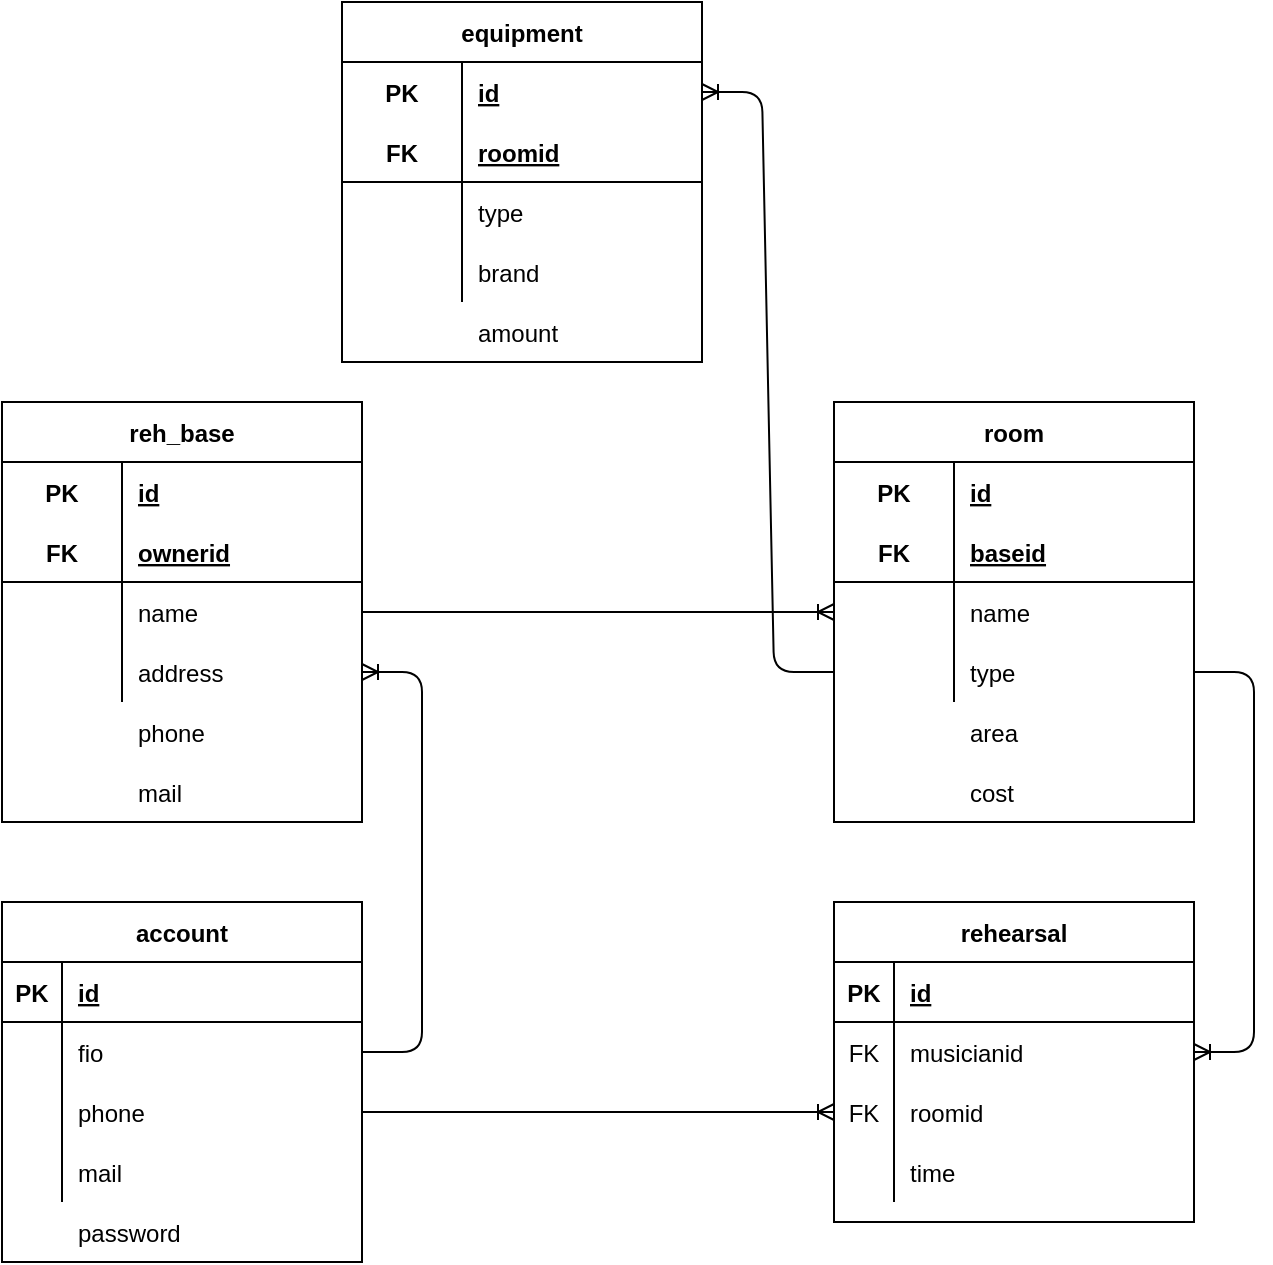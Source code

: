 <mxfile version="13.9.9" type="device"><diagram id="277ajwCtTylOTj7EIhnS" name="Страница 1"><mxGraphModel dx="768" dy="482" grid="1" gridSize="10" guides="1" tooltips="1" connect="1" arrows="1" fold="1" page="1" pageScale="1" pageWidth="827" pageHeight="1169" math="0" shadow="0"><root><mxCell id="0"/><mxCell id="1" parent="0"/><mxCell id="ruffpoMnnFMlXqaEPxy6-14" value="reh_base" style="shape=table;startSize=30;container=1;collapsible=1;childLayout=tableLayout;fixedRows=1;rowLines=0;fontStyle=1;align=center;resizeLast=1;" parent="1" vertex="1"><mxGeometry x="100" y="210" width="180" height="210" as="geometry"/></mxCell><mxCell id="ruffpoMnnFMlXqaEPxy6-15" value="" style="shape=partialRectangle;collapsible=0;dropTarget=0;pointerEvents=0;fillColor=none;top=0;left=0;bottom=0;right=0;points=[[0,0.5],[1,0.5]];portConstraint=eastwest;" parent="ruffpoMnnFMlXqaEPxy6-14" vertex="1"><mxGeometry y="30" width="180" height="30" as="geometry"/></mxCell><mxCell id="ruffpoMnnFMlXqaEPxy6-16" value="PK" style="shape=partialRectangle;connectable=0;fillColor=none;top=0;left=0;bottom=0;right=0;fontStyle=1;overflow=hidden;" parent="ruffpoMnnFMlXqaEPxy6-15" vertex="1"><mxGeometry width="60" height="30" as="geometry"/></mxCell><mxCell id="ruffpoMnnFMlXqaEPxy6-17" value="id" style="shape=partialRectangle;connectable=0;fillColor=none;top=0;left=0;bottom=0;right=0;align=left;spacingLeft=6;fontStyle=5;overflow=hidden;" parent="ruffpoMnnFMlXqaEPxy6-15" vertex="1"><mxGeometry x="60" width="120" height="30" as="geometry"/></mxCell><mxCell id="ruffpoMnnFMlXqaEPxy6-18" value="" style="shape=partialRectangle;collapsible=0;dropTarget=0;pointerEvents=0;fillColor=none;top=0;left=0;bottom=1;right=0;points=[[0,0.5],[1,0.5]];portConstraint=eastwest;" parent="ruffpoMnnFMlXqaEPxy6-14" vertex="1"><mxGeometry y="60" width="180" height="30" as="geometry"/></mxCell><mxCell id="ruffpoMnnFMlXqaEPxy6-19" value="FK" style="shape=partialRectangle;connectable=0;fillColor=none;top=0;left=0;bottom=0;right=0;fontStyle=1;overflow=hidden;" parent="ruffpoMnnFMlXqaEPxy6-18" vertex="1"><mxGeometry width="60" height="30" as="geometry"/></mxCell><mxCell id="ruffpoMnnFMlXqaEPxy6-20" value="ownerid" style="shape=partialRectangle;connectable=0;fillColor=none;top=0;left=0;bottom=0;right=0;align=left;spacingLeft=6;fontStyle=5;overflow=hidden;" parent="ruffpoMnnFMlXqaEPxy6-18" vertex="1"><mxGeometry x="60" width="120" height="30" as="geometry"/></mxCell><mxCell id="ruffpoMnnFMlXqaEPxy6-21" value="" style="shape=partialRectangle;collapsible=0;dropTarget=0;pointerEvents=0;fillColor=none;top=0;left=0;bottom=0;right=0;points=[[0,0.5],[1,0.5]];portConstraint=eastwest;" parent="ruffpoMnnFMlXqaEPxy6-14" vertex="1"><mxGeometry y="90" width="180" height="30" as="geometry"/></mxCell><mxCell id="ruffpoMnnFMlXqaEPxy6-22" value="" style="shape=partialRectangle;connectable=0;fillColor=none;top=0;left=0;bottom=0;right=0;editable=1;overflow=hidden;" parent="ruffpoMnnFMlXqaEPxy6-21" vertex="1"><mxGeometry width="60" height="30" as="geometry"/></mxCell><mxCell id="ruffpoMnnFMlXqaEPxy6-23" value="name" style="shape=partialRectangle;connectable=0;fillColor=none;top=0;left=0;bottom=0;right=0;align=left;spacingLeft=6;overflow=hidden;" parent="ruffpoMnnFMlXqaEPxy6-21" vertex="1"><mxGeometry x="60" width="120" height="30" as="geometry"/></mxCell><mxCell id="ruffpoMnnFMlXqaEPxy6-24" value="" style="shape=partialRectangle;collapsible=0;dropTarget=0;pointerEvents=0;fillColor=none;top=0;left=0;bottom=0;right=0;points=[[0,0.5],[1,0.5]];portConstraint=eastwest;" parent="ruffpoMnnFMlXqaEPxy6-14" vertex="1"><mxGeometry y="120" width="180" height="30" as="geometry"/></mxCell><mxCell id="ruffpoMnnFMlXqaEPxy6-25" value="" style="shape=partialRectangle;connectable=0;fillColor=none;top=0;left=0;bottom=0;right=0;editable=1;overflow=hidden;" parent="ruffpoMnnFMlXqaEPxy6-24" vertex="1"><mxGeometry width="60" height="30" as="geometry"/></mxCell><mxCell id="ruffpoMnnFMlXqaEPxy6-26" value="address" style="shape=partialRectangle;connectable=0;fillColor=none;top=0;left=0;bottom=0;right=0;align=left;spacingLeft=6;overflow=hidden;" parent="ruffpoMnnFMlXqaEPxy6-24" vertex="1"><mxGeometry x="60" width="120" height="30" as="geometry"/></mxCell><mxCell id="ruffpoMnnFMlXqaEPxy6-27" value="phone" style="shape=partialRectangle;connectable=0;fillColor=none;top=0;left=0;bottom=0;right=0;align=left;spacingLeft=6;overflow=hidden;" parent="1" vertex="1"><mxGeometry x="160" y="360" width="120" height="30" as="geometry"/></mxCell><mxCell id="ruffpoMnnFMlXqaEPxy6-28" value="mail" style="shape=partialRectangle;connectable=0;fillColor=none;top=0;left=0;bottom=0;right=0;align=left;spacingLeft=6;overflow=hidden;" parent="1" vertex="1"><mxGeometry x="160" y="390" width="120" height="30" as="geometry"/></mxCell><mxCell id="ruffpoMnnFMlXqaEPxy6-29" value="room" style="shape=table;startSize=30;container=1;collapsible=1;childLayout=tableLayout;fixedRows=1;rowLines=0;fontStyle=1;align=center;resizeLast=1;" parent="1" vertex="1"><mxGeometry x="516" y="210" width="180" height="210" as="geometry"/></mxCell><mxCell id="ruffpoMnnFMlXqaEPxy6-30" value="" style="shape=partialRectangle;collapsible=0;dropTarget=0;pointerEvents=0;fillColor=none;top=0;left=0;bottom=0;right=0;points=[[0,0.5],[1,0.5]];portConstraint=eastwest;" parent="ruffpoMnnFMlXqaEPxy6-29" vertex="1"><mxGeometry y="30" width="180" height="30" as="geometry"/></mxCell><mxCell id="ruffpoMnnFMlXqaEPxy6-31" value="PK" style="shape=partialRectangle;connectable=0;fillColor=none;top=0;left=0;bottom=0;right=0;fontStyle=1;overflow=hidden;" parent="ruffpoMnnFMlXqaEPxy6-30" vertex="1"><mxGeometry width="60" height="30" as="geometry"/></mxCell><mxCell id="ruffpoMnnFMlXqaEPxy6-32" value="id" style="shape=partialRectangle;connectable=0;fillColor=none;top=0;left=0;bottom=0;right=0;align=left;spacingLeft=6;fontStyle=5;overflow=hidden;" parent="ruffpoMnnFMlXqaEPxy6-30" vertex="1"><mxGeometry x="60" width="120" height="30" as="geometry"/></mxCell><mxCell id="ruffpoMnnFMlXqaEPxy6-33" value="" style="shape=partialRectangle;collapsible=0;dropTarget=0;pointerEvents=0;fillColor=none;top=0;left=0;bottom=1;right=0;points=[[0,0.5],[1,0.5]];portConstraint=eastwest;" parent="ruffpoMnnFMlXqaEPxy6-29" vertex="1"><mxGeometry y="60" width="180" height="30" as="geometry"/></mxCell><mxCell id="ruffpoMnnFMlXqaEPxy6-34" value="FK" style="shape=partialRectangle;connectable=0;fillColor=none;top=0;left=0;bottom=0;right=0;fontStyle=1;overflow=hidden;" parent="ruffpoMnnFMlXqaEPxy6-33" vertex="1"><mxGeometry width="60" height="30" as="geometry"/></mxCell><mxCell id="ruffpoMnnFMlXqaEPxy6-35" value="baseid" style="shape=partialRectangle;connectable=0;fillColor=none;top=0;left=0;bottom=0;right=0;align=left;spacingLeft=6;fontStyle=5;overflow=hidden;" parent="ruffpoMnnFMlXqaEPxy6-33" vertex="1"><mxGeometry x="60" width="120" height="30" as="geometry"/></mxCell><mxCell id="ruffpoMnnFMlXqaEPxy6-36" value="" style="shape=partialRectangle;collapsible=0;dropTarget=0;pointerEvents=0;fillColor=none;top=0;left=0;bottom=0;right=0;points=[[0,0.5],[1,0.5]];portConstraint=eastwest;" parent="ruffpoMnnFMlXqaEPxy6-29" vertex="1"><mxGeometry y="90" width="180" height="30" as="geometry"/></mxCell><mxCell id="ruffpoMnnFMlXqaEPxy6-37" value="" style="shape=partialRectangle;connectable=0;fillColor=none;top=0;left=0;bottom=0;right=0;editable=1;overflow=hidden;" parent="ruffpoMnnFMlXqaEPxy6-36" vertex="1"><mxGeometry width="60" height="30" as="geometry"/></mxCell><mxCell id="ruffpoMnnFMlXqaEPxy6-38" value="name" style="shape=partialRectangle;connectable=0;fillColor=none;top=0;left=0;bottom=0;right=0;align=left;spacingLeft=6;overflow=hidden;" parent="ruffpoMnnFMlXqaEPxy6-36" vertex="1"><mxGeometry x="60" width="120" height="30" as="geometry"/></mxCell><mxCell id="ruffpoMnnFMlXqaEPxy6-39" value="" style="shape=partialRectangle;collapsible=0;dropTarget=0;pointerEvents=0;fillColor=none;top=0;left=0;bottom=0;right=0;points=[[0,0.5],[1,0.5]];portConstraint=eastwest;" parent="ruffpoMnnFMlXqaEPxy6-29" vertex="1"><mxGeometry y="120" width="180" height="30" as="geometry"/></mxCell><mxCell id="ruffpoMnnFMlXqaEPxy6-40" value="" style="shape=partialRectangle;connectable=0;fillColor=none;top=0;left=0;bottom=0;right=0;editable=1;overflow=hidden;" parent="ruffpoMnnFMlXqaEPxy6-39" vertex="1"><mxGeometry width="60" height="30" as="geometry"/></mxCell><mxCell id="ruffpoMnnFMlXqaEPxy6-41" value="type" style="shape=partialRectangle;connectable=0;fillColor=none;top=0;left=0;bottom=0;right=0;align=left;spacingLeft=6;overflow=hidden;" parent="ruffpoMnnFMlXqaEPxy6-39" vertex="1"><mxGeometry x="60" width="120" height="30" as="geometry"/></mxCell><mxCell id="ruffpoMnnFMlXqaEPxy6-42" value="area" style="shape=partialRectangle;connectable=0;fillColor=none;top=0;left=0;bottom=0;right=0;align=left;spacingLeft=6;overflow=hidden;" parent="1" vertex="1"><mxGeometry x="576" y="360" width="120" height="30" as="geometry"/></mxCell><mxCell id="ruffpoMnnFMlXqaEPxy6-43" value="cost" style="shape=partialRectangle;connectable=0;fillColor=none;top=0;left=0;bottom=0;right=0;align=left;spacingLeft=6;overflow=hidden;" parent="1" vertex="1"><mxGeometry x="576" y="390" width="120" height="30" as="geometry"/></mxCell><mxCell id="ruffpoMnnFMlXqaEPxy6-57" value="rehearsal" style="shape=table;startSize=30;container=1;collapsible=1;childLayout=tableLayout;fixedRows=1;rowLines=0;fontStyle=1;align=center;resizeLast=1;" parent="1" vertex="1"><mxGeometry x="516" y="460" width="180" height="160" as="geometry"/></mxCell><mxCell id="ruffpoMnnFMlXqaEPxy6-58" value="" style="shape=partialRectangle;collapsible=0;dropTarget=0;pointerEvents=0;fillColor=none;top=0;left=0;bottom=1;right=0;points=[[0,0.5],[1,0.5]];portConstraint=eastwest;" parent="ruffpoMnnFMlXqaEPxy6-57" vertex="1"><mxGeometry y="30" width="180" height="30" as="geometry"/></mxCell><mxCell id="ruffpoMnnFMlXqaEPxy6-59" value="PK" style="shape=partialRectangle;connectable=0;fillColor=none;top=0;left=0;bottom=0;right=0;fontStyle=1;overflow=hidden;" parent="ruffpoMnnFMlXqaEPxy6-58" vertex="1"><mxGeometry width="30" height="30" as="geometry"/></mxCell><mxCell id="ruffpoMnnFMlXqaEPxy6-60" value="id" style="shape=partialRectangle;connectable=0;fillColor=none;top=0;left=0;bottom=0;right=0;align=left;spacingLeft=6;fontStyle=5;overflow=hidden;" parent="ruffpoMnnFMlXqaEPxy6-58" vertex="1"><mxGeometry x="30" width="150" height="30" as="geometry"/></mxCell><mxCell id="ruffpoMnnFMlXqaEPxy6-61" value="" style="shape=partialRectangle;collapsible=0;dropTarget=0;pointerEvents=0;fillColor=none;top=0;left=0;bottom=0;right=0;points=[[0,0.5],[1,0.5]];portConstraint=eastwest;" parent="ruffpoMnnFMlXqaEPxy6-57" vertex="1"><mxGeometry y="60" width="180" height="30" as="geometry"/></mxCell><mxCell id="ruffpoMnnFMlXqaEPxy6-62" value="FK" style="shape=partialRectangle;connectable=0;fillColor=none;top=0;left=0;bottom=0;right=0;editable=1;overflow=hidden;" parent="ruffpoMnnFMlXqaEPxy6-61" vertex="1"><mxGeometry width="30" height="30" as="geometry"/></mxCell><mxCell id="ruffpoMnnFMlXqaEPxy6-63" value="musicianid" style="shape=partialRectangle;connectable=0;fillColor=none;top=0;left=0;bottom=0;right=0;align=left;spacingLeft=6;overflow=hidden;" parent="ruffpoMnnFMlXqaEPxy6-61" vertex="1"><mxGeometry x="30" width="150" height="30" as="geometry"/></mxCell><mxCell id="ruffpoMnnFMlXqaEPxy6-64" value="" style="shape=partialRectangle;collapsible=0;dropTarget=0;pointerEvents=0;fillColor=none;top=0;left=0;bottom=0;right=0;points=[[0,0.5],[1,0.5]];portConstraint=eastwest;" parent="ruffpoMnnFMlXqaEPxy6-57" vertex="1"><mxGeometry y="90" width="180" height="30" as="geometry"/></mxCell><mxCell id="ruffpoMnnFMlXqaEPxy6-65" value="FK" style="shape=partialRectangle;connectable=0;fillColor=none;top=0;left=0;bottom=0;right=0;editable=1;overflow=hidden;" parent="ruffpoMnnFMlXqaEPxy6-64" vertex="1"><mxGeometry width="30" height="30" as="geometry"/></mxCell><mxCell id="ruffpoMnnFMlXqaEPxy6-66" value="roomid" style="shape=partialRectangle;connectable=0;fillColor=none;top=0;left=0;bottom=0;right=0;align=left;spacingLeft=6;overflow=hidden;" parent="ruffpoMnnFMlXqaEPxy6-64" vertex="1"><mxGeometry x="30" width="150" height="30" as="geometry"/></mxCell><mxCell id="ruffpoMnnFMlXqaEPxy6-67" value="" style="shape=partialRectangle;collapsible=0;dropTarget=0;pointerEvents=0;fillColor=none;top=0;left=0;bottom=0;right=0;points=[[0,0.5],[1,0.5]];portConstraint=eastwest;" parent="ruffpoMnnFMlXqaEPxy6-57" vertex="1"><mxGeometry y="120" width="180" height="30" as="geometry"/></mxCell><mxCell id="ruffpoMnnFMlXqaEPxy6-68" value="" style="shape=partialRectangle;connectable=0;fillColor=none;top=0;left=0;bottom=0;right=0;editable=1;overflow=hidden;" parent="ruffpoMnnFMlXqaEPxy6-67" vertex="1"><mxGeometry width="30" height="30" as="geometry"/></mxCell><mxCell id="ruffpoMnnFMlXqaEPxy6-69" value="time" style="shape=partialRectangle;connectable=0;fillColor=none;top=0;left=0;bottom=0;right=0;align=left;spacingLeft=6;overflow=hidden;" parent="ruffpoMnnFMlXqaEPxy6-67" vertex="1"><mxGeometry x="30" width="150" height="30" as="geometry"/></mxCell><mxCell id="ruffpoMnnFMlXqaEPxy6-70" value="account" style="shape=table;startSize=30;container=1;collapsible=1;childLayout=tableLayout;fixedRows=1;rowLines=0;fontStyle=1;align=center;resizeLast=1;" parent="1" vertex="1"><mxGeometry x="100" y="460" width="180" height="180" as="geometry"/></mxCell><mxCell id="ruffpoMnnFMlXqaEPxy6-71" value="" style="shape=partialRectangle;collapsible=0;dropTarget=0;pointerEvents=0;fillColor=none;top=0;left=0;bottom=1;right=0;points=[[0,0.5],[1,0.5]];portConstraint=eastwest;" parent="ruffpoMnnFMlXqaEPxy6-70" vertex="1"><mxGeometry y="30" width="180" height="30" as="geometry"/></mxCell><mxCell id="ruffpoMnnFMlXqaEPxy6-72" value="PK" style="shape=partialRectangle;connectable=0;fillColor=none;top=0;left=0;bottom=0;right=0;fontStyle=1;overflow=hidden;" parent="ruffpoMnnFMlXqaEPxy6-71" vertex="1"><mxGeometry width="30" height="30" as="geometry"/></mxCell><mxCell id="ruffpoMnnFMlXqaEPxy6-73" value="id" style="shape=partialRectangle;connectable=0;fillColor=none;top=0;left=0;bottom=0;right=0;align=left;spacingLeft=6;fontStyle=5;overflow=hidden;" parent="ruffpoMnnFMlXqaEPxy6-71" vertex="1"><mxGeometry x="30" width="150" height="30" as="geometry"/></mxCell><mxCell id="ruffpoMnnFMlXqaEPxy6-74" value="" style="shape=partialRectangle;collapsible=0;dropTarget=0;pointerEvents=0;fillColor=none;top=0;left=0;bottom=0;right=0;points=[[0,0.5],[1,0.5]];portConstraint=eastwest;" parent="ruffpoMnnFMlXqaEPxy6-70" vertex="1"><mxGeometry y="60" width="180" height="30" as="geometry"/></mxCell><mxCell id="ruffpoMnnFMlXqaEPxy6-75" value="" style="shape=partialRectangle;connectable=0;fillColor=none;top=0;left=0;bottom=0;right=0;editable=1;overflow=hidden;" parent="ruffpoMnnFMlXqaEPxy6-74" vertex="1"><mxGeometry width="30" height="30" as="geometry"/></mxCell><mxCell id="ruffpoMnnFMlXqaEPxy6-76" value="fio" style="shape=partialRectangle;connectable=0;fillColor=none;top=0;left=0;bottom=0;right=0;align=left;spacingLeft=6;overflow=hidden;" parent="ruffpoMnnFMlXqaEPxy6-74" vertex="1"><mxGeometry x="30" width="150" height="30" as="geometry"/></mxCell><mxCell id="ruffpoMnnFMlXqaEPxy6-77" value="" style="shape=partialRectangle;collapsible=0;dropTarget=0;pointerEvents=0;fillColor=none;top=0;left=0;bottom=0;right=0;points=[[0,0.5],[1,0.5]];portConstraint=eastwest;" parent="ruffpoMnnFMlXqaEPxy6-70" vertex="1"><mxGeometry y="90" width="180" height="30" as="geometry"/></mxCell><mxCell id="ruffpoMnnFMlXqaEPxy6-78" value="" style="shape=partialRectangle;connectable=0;fillColor=none;top=0;left=0;bottom=0;right=0;editable=1;overflow=hidden;" parent="ruffpoMnnFMlXqaEPxy6-77" vertex="1"><mxGeometry width="30" height="30" as="geometry"/></mxCell><mxCell id="ruffpoMnnFMlXqaEPxy6-79" value="phone" style="shape=partialRectangle;connectable=0;fillColor=none;top=0;left=0;bottom=0;right=0;align=left;spacingLeft=6;overflow=hidden;" parent="ruffpoMnnFMlXqaEPxy6-77" vertex="1"><mxGeometry x="30" width="150" height="30" as="geometry"/></mxCell><mxCell id="ruffpoMnnFMlXqaEPxy6-80" value="" style="shape=partialRectangle;collapsible=0;dropTarget=0;pointerEvents=0;fillColor=none;top=0;left=0;bottom=0;right=0;points=[[0,0.5],[1,0.5]];portConstraint=eastwest;" parent="ruffpoMnnFMlXqaEPxy6-70" vertex="1"><mxGeometry y="120" width="180" height="30" as="geometry"/></mxCell><mxCell id="ruffpoMnnFMlXqaEPxy6-81" value="" style="shape=partialRectangle;connectable=0;fillColor=none;top=0;left=0;bottom=0;right=0;editable=1;overflow=hidden;" parent="ruffpoMnnFMlXqaEPxy6-80" vertex="1"><mxGeometry width="30" height="30" as="geometry"/></mxCell><mxCell id="ruffpoMnnFMlXqaEPxy6-82" value="mail" style="shape=partialRectangle;connectable=0;fillColor=none;top=0;left=0;bottom=0;right=0;align=left;spacingLeft=6;overflow=hidden;" parent="ruffpoMnnFMlXqaEPxy6-80" vertex="1"><mxGeometry x="30" width="150" height="30" as="geometry"/></mxCell><mxCell id="ruffpoMnnFMlXqaEPxy6-83" value="" style="edgeStyle=entityRelationEdgeStyle;fontSize=12;html=1;endArrow=ERoneToMany;exitX=1;exitY=0.5;exitDx=0;exitDy=0;entryX=1;entryY=0.5;entryDx=0;entryDy=0;" parent="1" source="ruffpoMnnFMlXqaEPxy6-74" target="ruffpoMnnFMlXqaEPxy6-24" edge="1"><mxGeometry width="100" height="100" relative="1" as="geometry"><mxPoint x="346" y="530" as="sourcePoint"/><mxPoint x="446" y="430" as="targetPoint"/></mxGeometry></mxCell><mxCell id="ruffpoMnnFMlXqaEPxy6-84" value="" style="edgeStyle=entityRelationEdgeStyle;fontSize=12;html=1;endArrow=ERoneToMany;exitX=1;exitY=0.5;exitDx=0;exitDy=0;entryX=0;entryY=0.5;entryDx=0;entryDy=0;" parent="1" source="ruffpoMnnFMlXqaEPxy6-21" target="ruffpoMnnFMlXqaEPxy6-36" edge="1"><mxGeometry width="100" height="100" relative="1" as="geometry"><mxPoint x="346" y="530" as="sourcePoint"/><mxPoint x="446" y="430" as="targetPoint"/></mxGeometry></mxCell><mxCell id="ruffpoMnnFMlXqaEPxy6-85" value="" style="edgeStyle=entityRelationEdgeStyle;fontSize=12;html=1;endArrow=ERoneToMany;exitX=1;exitY=0.5;exitDx=0;exitDy=0;entryX=1;entryY=0.5;entryDx=0;entryDy=0;" parent="1" source="ruffpoMnnFMlXqaEPxy6-39" target="ruffpoMnnFMlXqaEPxy6-61" edge="1"><mxGeometry width="100" height="100" relative="1" as="geometry"><mxPoint x="346" y="530" as="sourcePoint"/><mxPoint x="446" y="430" as="targetPoint"/></mxGeometry></mxCell><mxCell id="ruffpoMnnFMlXqaEPxy6-86" value="" style="edgeStyle=entityRelationEdgeStyle;fontSize=12;html=1;endArrow=ERoneToMany;exitX=1;exitY=0.5;exitDx=0;exitDy=0;entryX=0;entryY=0.5;entryDx=0;entryDy=0;" parent="1" source="ruffpoMnnFMlXqaEPxy6-77" target="ruffpoMnnFMlXqaEPxy6-64" edge="1"><mxGeometry width="100" height="100" relative="1" as="geometry"><mxPoint x="346" y="410" as="sourcePoint"/><mxPoint x="446" y="310" as="targetPoint"/></mxGeometry></mxCell><mxCell id="WSHAr1MxznViyoDy1S-v-1" value="password" style="shape=partialRectangle;connectable=0;fillColor=none;top=0;left=0;bottom=0;right=0;align=left;spacingLeft=6;overflow=hidden;" parent="1" vertex="1"><mxGeometry x="130" y="610" width="150" height="30" as="geometry"/></mxCell><mxCell id="WSHAr1MxznViyoDy1S-v-15" value="equipment" style="shape=table;startSize=30;container=1;collapsible=1;childLayout=tableLayout;fixedRows=1;rowLines=0;fontStyle=1;align=center;resizeLast=1;" parent="1" vertex="1"><mxGeometry x="270" y="10" width="180" height="180" as="geometry"/></mxCell><mxCell id="WSHAr1MxznViyoDy1S-v-16" value="" style="shape=partialRectangle;collapsible=0;dropTarget=0;pointerEvents=0;fillColor=none;top=0;left=0;bottom=0;right=0;points=[[0,0.5],[1,0.5]];portConstraint=eastwest;" parent="WSHAr1MxznViyoDy1S-v-15" vertex="1"><mxGeometry y="30" width="180" height="30" as="geometry"/></mxCell><mxCell id="WSHAr1MxznViyoDy1S-v-17" value="PK" style="shape=partialRectangle;connectable=0;fillColor=none;top=0;left=0;bottom=0;right=0;fontStyle=1;overflow=hidden;" parent="WSHAr1MxznViyoDy1S-v-16" vertex="1"><mxGeometry width="60" height="30" as="geometry"/></mxCell><mxCell id="WSHAr1MxznViyoDy1S-v-18" value="id" style="shape=partialRectangle;connectable=0;fillColor=none;top=0;left=0;bottom=0;right=0;align=left;spacingLeft=6;fontStyle=5;overflow=hidden;" parent="WSHAr1MxznViyoDy1S-v-16" vertex="1"><mxGeometry x="60" width="120" height="30" as="geometry"/></mxCell><mxCell id="WSHAr1MxznViyoDy1S-v-19" value="" style="shape=partialRectangle;collapsible=0;dropTarget=0;pointerEvents=0;fillColor=none;top=0;left=0;bottom=1;right=0;points=[[0,0.5],[1,0.5]];portConstraint=eastwest;" parent="WSHAr1MxznViyoDy1S-v-15" vertex="1"><mxGeometry y="60" width="180" height="30" as="geometry"/></mxCell><mxCell id="WSHAr1MxznViyoDy1S-v-20" value="FK" style="shape=partialRectangle;connectable=0;fillColor=none;top=0;left=0;bottom=0;right=0;fontStyle=1;overflow=hidden;" parent="WSHAr1MxznViyoDy1S-v-19" vertex="1"><mxGeometry width="60" height="30" as="geometry"/></mxCell><mxCell id="WSHAr1MxznViyoDy1S-v-21" value="roomid" style="shape=partialRectangle;connectable=0;fillColor=none;top=0;left=0;bottom=0;right=0;align=left;spacingLeft=6;fontStyle=5;overflow=hidden;" parent="WSHAr1MxznViyoDy1S-v-19" vertex="1"><mxGeometry x="60" width="120" height="30" as="geometry"/></mxCell><mxCell id="WSHAr1MxznViyoDy1S-v-22" value="" style="shape=partialRectangle;collapsible=0;dropTarget=0;pointerEvents=0;fillColor=none;top=0;left=0;bottom=0;right=0;points=[[0,0.5],[1,0.5]];portConstraint=eastwest;" parent="WSHAr1MxznViyoDy1S-v-15" vertex="1"><mxGeometry y="90" width="180" height="30" as="geometry"/></mxCell><mxCell id="WSHAr1MxznViyoDy1S-v-23" value="" style="shape=partialRectangle;connectable=0;fillColor=none;top=0;left=0;bottom=0;right=0;editable=1;overflow=hidden;" parent="WSHAr1MxznViyoDy1S-v-22" vertex="1"><mxGeometry width="60" height="30" as="geometry"/></mxCell><mxCell id="WSHAr1MxznViyoDy1S-v-24" value="type" style="shape=partialRectangle;connectable=0;fillColor=none;top=0;left=0;bottom=0;right=0;align=left;spacingLeft=6;overflow=hidden;" parent="WSHAr1MxznViyoDy1S-v-22" vertex="1"><mxGeometry x="60" width="120" height="30" as="geometry"/></mxCell><mxCell id="WSHAr1MxznViyoDy1S-v-25" value="" style="shape=partialRectangle;collapsible=0;dropTarget=0;pointerEvents=0;fillColor=none;top=0;left=0;bottom=0;right=0;points=[[0,0.5],[1,0.5]];portConstraint=eastwest;" parent="WSHAr1MxznViyoDy1S-v-15" vertex="1"><mxGeometry y="120" width="180" height="30" as="geometry"/></mxCell><mxCell id="WSHAr1MxznViyoDy1S-v-26" value="" style="shape=partialRectangle;connectable=0;fillColor=none;top=0;left=0;bottom=0;right=0;editable=1;overflow=hidden;" parent="WSHAr1MxznViyoDy1S-v-25" vertex="1"><mxGeometry width="60" height="30" as="geometry"/></mxCell><mxCell id="WSHAr1MxznViyoDy1S-v-27" value="brand" style="shape=partialRectangle;connectable=0;fillColor=none;top=0;left=0;bottom=0;right=0;align=left;spacingLeft=6;overflow=hidden;" parent="WSHAr1MxznViyoDy1S-v-25" vertex="1"><mxGeometry x="60" width="120" height="30" as="geometry"/></mxCell><mxCell id="WSHAr1MxznViyoDy1S-v-28" value="amount" style="shape=partialRectangle;connectable=0;fillColor=none;top=0;left=0;bottom=0;right=0;align=left;spacingLeft=6;overflow=hidden;" parent="1" vertex="1"><mxGeometry x="330" y="160" width="120" height="30" as="geometry"/></mxCell><mxCell id="WSHAr1MxznViyoDy1S-v-30" value="" style="edgeStyle=entityRelationEdgeStyle;fontSize=12;html=1;endArrow=ERoneToMany;exitX=0;exitY=0.5;exitDx=0;exitDy=0;entryX=1;entryY=0.5;entryDx=0;entryDy=0;" parent="1" source="ruffpoMnnFMlXqaEPxy6-39" target="WSHAr1MxznViyoDy1S-v-16" edge="1"><mxGeometry width="100" height="100" relative="1" as="geometry"><mxPoint x="279" y="440" as="sourcePoint"/><mxPoint x="406" y="650" as="targetPoint"/></mxGeometry></mxCell></root></mxGraphModel></diagram></mxfile>